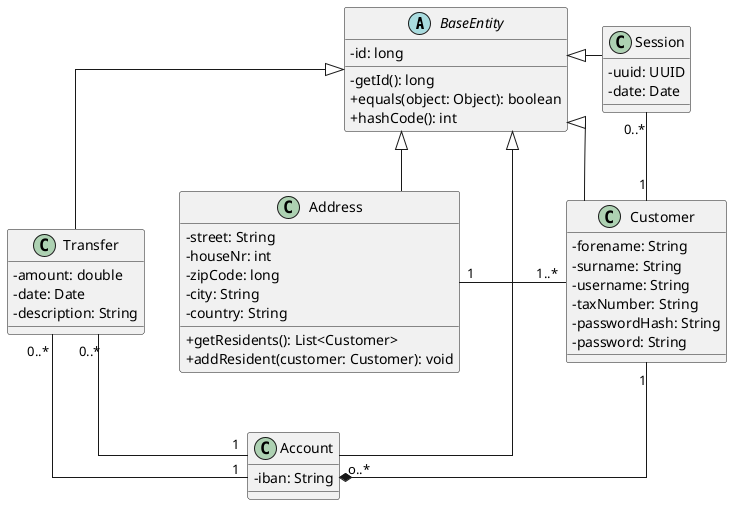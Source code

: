 @startuml
skinparam classAttributeIconSize 0
skinparam linetype ortho

' Declare Classes
abstract class BaseEntity{
   - id: long
   - getId(): long
   + equals(object: Object): boolean
   + hashCode(): int
}

class Account{
  - iban: String
}

class Address{
  - street: String
  - houseNr: int
  - zipCode: long
  - city: String
  - country: String
  + getResidents(): List<Customer>
  + addResident(customer: Customer): void
}

class Customer{
  - forename: String
  - surname: String
  - username: String
  - taxNumber: String
  - passwordHash: String
  - password: String
}

class Session{
  - uuid: UUID
  - date: Date
}

class Transfer{
  - amount: double
  - date: Date
  - description: String
}


' Declare relationship of classes
Session "0..*" -- "1" Customer
Customer "1" --* "o..*" Account
Address "1" - "1..*" Customer
Transfer "0..*" - "1" Account
Transfer "0..*" - "1" Account

BaseEntity <|-- Account
BaseEntity <|-- Address
BaseEntity <|-- Customer
BaseEntity <|-- Session
BaseEntity <|-- Transfer

BaseEntity -[hidden]> Session
Transfer -[hidden]> Address

@enduml